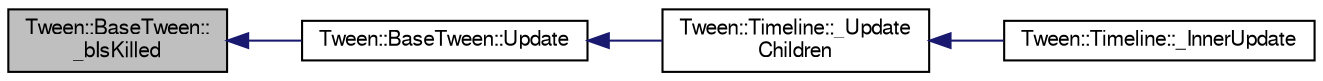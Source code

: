 digraph "Tween::BaseTween::_bIsKilled"
{
  bgcolor="transparent";
  edge [fontname="FreeSans",fontsize="10",labelfontname="FreeSans",labelfontsize="10"];
  node [fontname="FreeSans",fontsize="10",shape=record];
  rankdir="LR";
  Node1 [label="Tween::BaseTween::\l_bIsKilled",height=0.2,width=0.4,color="black", fillcolor="grey75", style="filled" fontcolor="black"];
  Node1 -> Node2 [dir="back",color="midnightblue",fontsize="10",style="solid",fontname="FreeSans"];
  Node2 [label="Tween::BaseTween::Update",height=0.2,width=0.4,color="black",URL="$dc/d9e/classTween_1_1BaseTween.html#a4f5403f740f7692474ae91f2f5af560a"];
  Node2 -> Node3 [dir="back",color="midnightblue",fontsize="10",style="solid",fontname="FreeSans"];
  Node3 [label="Tween::Timeline::_Update\lChildren",height=0.2,width=0.4,color="black",URL="$d5/d9c/classTween_1_1Timeline.html#a7f1860da70dcd33ee12f19d94cfeb50f"];
  Node3 -> Node4 [dir="back",color="midnightblue",fontsize="10",style="solid",fontname="FreeSans"];
  Node4 [label="Tween::Timeline::_InnerUpdate",height=0.2,width=0.4,color="black",URL="$d5/d9c/classTween_1_1Timeline.html#a46fb15526436d8d9bd9d704b875e80f9"];
}
